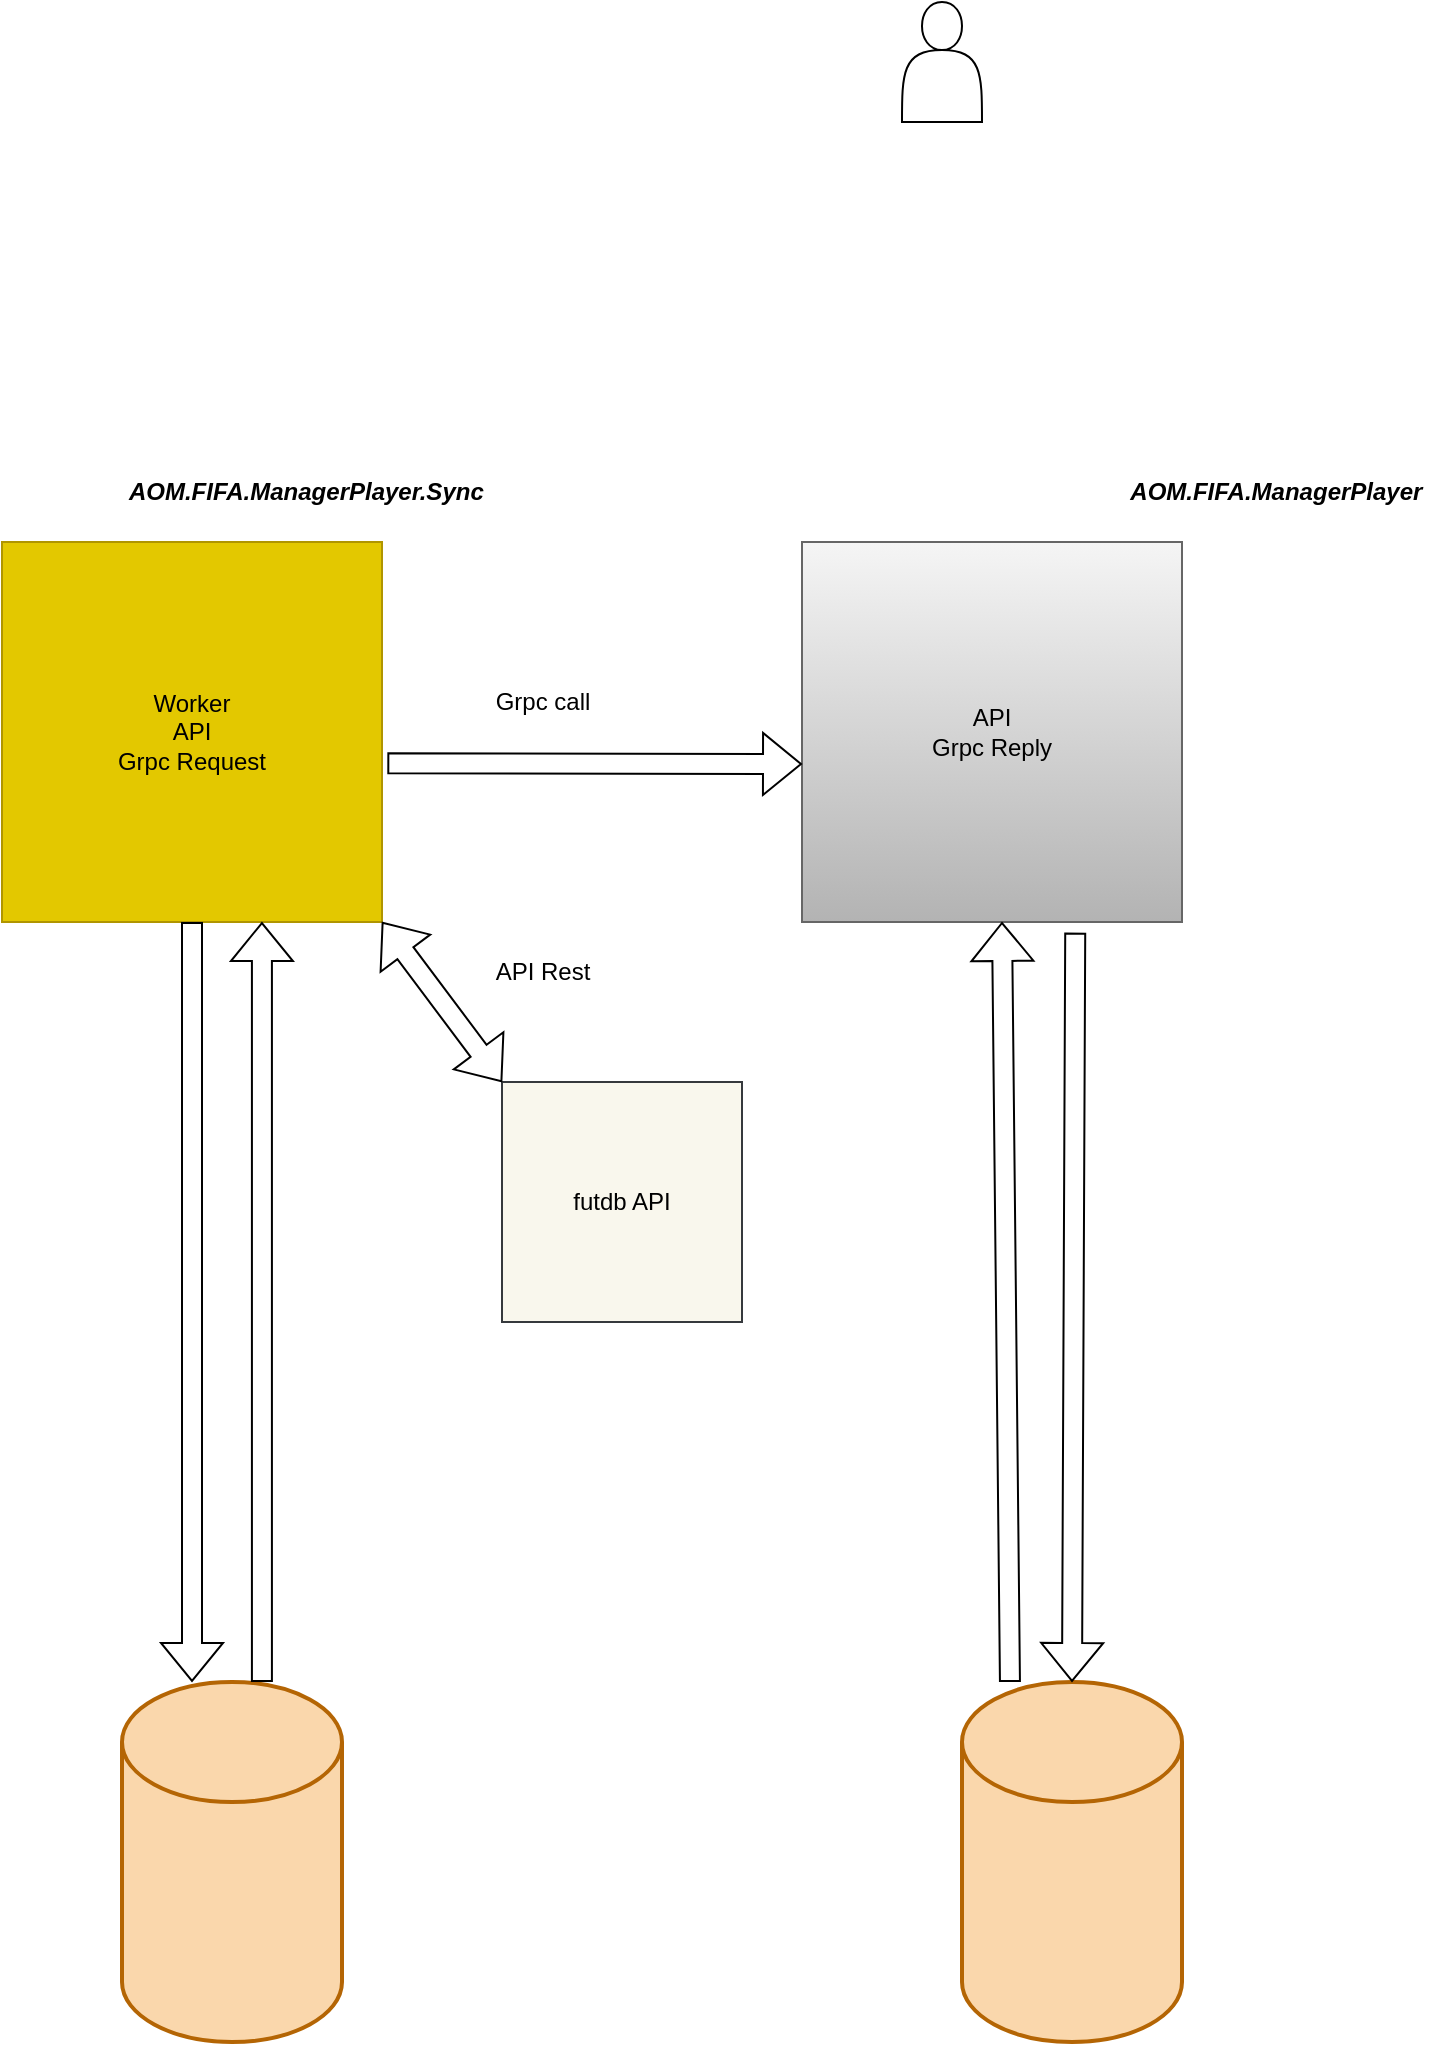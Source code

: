 <mxfile version="20.6.2" type="github">
  <diagram id="fmBw7mxjbvWGm2GWvBtQ" name="Página-1">
    <mxGraphModel dx="2062" dy="1114" grid="1" gridSize="10" guides="1" tooltips="1" connect="1" arrows="1" fold="1" page="1" pageScale="1" pageWidth="827" pageHeight="1169" math="0" shadow="0">
      <root>
        <mxCell id="0" />
        <mxCell id="1" parent="0" />
        <mxCell id="j1v4Q9wKb9o2JD1riZlh-1" value="" style="strokeWidth=2;html=1;shape=mxgraph.flowchart.database;whiteSpace=wrap;fillColor=#fad7ac;strokeColor=#b46504;" vertex="1" parent="1">
          <mxGeometry x="100" y="880" width="110" height="180" as="geometry" />
        </mxCell>
        <mxCell id="j1v4Q9wKb9o2JD1riZlh-2" value="" style="strokeWidth=2;html=1;shape=mxgraph.flowchart.database;whiteSpace=wrap;fillColor=#fad7ac;strokeColor=#b46504;" vertex="1" parent="1">
          <mxGeometry x="520" y="880" width="110" height="180" as="geometry" />
        </mxCell>
        <mxCell id="j1v4Q9wKb9o2JD1riZlh-3" value="" style="shape=actor;whiteSpace=wrap;html=1;" vertex="1" parent="1">
          <mxGeometry x="490" y="40" width="40" height="60" as="geometry" />
        </mxCell>
        <mxCell id="j1v4Q9wKb9o2JD1riZlh-5" value="Worker&lt;br&gt;API&lt;br&gt;Grpc Request" style="whiteSpace=wrap;html=1;aspect=fixed;fillColor=#e3c800;strokeColor=#B09500;fontColor=#000000;" vertex="1" parent="1">
          <mxGeometry x="40" y="310" width="190" height="190" as="geometry" />
        </mxCell>
        <mxCell id="j1v4Q9wKb9o2JD1riZlh-6" value="API&lt;br&gt;Grpc Reply" style="whiteSpace=wrap;html=1;aspect=fixed;fillColor=#f5f5f5;gradientColor=#b3b3b3;strokeColor=#666666;" vertex="1" parent="1">
          <mxGeometry x="440" y="310" width="190" height="190" as="geometry" />
        </mxCell>
        <mxCell id="j1v4Q9wKb9o2JD1riZlh-11" value="futdb API&lt;br&gt;" style="whiteSpace=wrap;html=1;aspect=fixed;fillColor=#f9f7ed;strokeColor=#36393d;" vertex="1" parent="1">
          <mxGeometry x="290" y="580" width="120" height="120" as="geometry" />
        </mxCell>
        <mxCell id="j1v4Q9wKb9o2JD1riZlh-22" value="" style="shape=flexArrow;endArrow=classic;startArrow=classic;html=1;rounded=0;exitX=0;exitY=0;exitDx=0;exitDy=0;entryX=1;entryY=1;entryDx=0;entryDy=0;" edge="1" parent="1" source="j1v4Q9wKb9o2JD1riZlh-11" target="j1v4Q9wKb9o2JD1riZlh-5">
          <mxGeometry width="100" height="100" relative="1" as="geometry">
            <mxPoint x="250" y="540" as="sourcePoint" />
            <mxPoint x="350" y="440" as="targetPoint" />
          </mxGeometry>
        </mxCell>
        <mxCell id="j1v4Q9wKb9o2JD1riZlh-23" value="API Rest" style="text;html=1;align=center;verticalAlign=middle;resizable=0;points=[];autosize=1;strokeColor=none;fillColor=none;" vertex="1" parent="1">
          <mxGeometry x="275" y="510" width="70" height="30" as="geometry" />
        </mxCell>
        <mxCell id="j1v4Q9wKb9o2JD1riZlh-25" value="" style="shape=flexArrow;endArrow=classic;html=1;rounded=0;exitX=1.014;exitY=0.582;exitDx=0;exitDy=0;exitPerimeter=0;" edge="1" parent="1" source="j1v4Q9wKb9o2JD1riZlh-5">
          <mxGeometry width="50" height="50" relative="1" as="geometry">
            <mxPoint x="280" y="430" as="sourcePoint" />
            <mxPoint x="440" y="421" as="targetPoint" />
          </mxGeometry>
        </mxCell>
        <mxCell id="j1v4Q9wKb9o2JD1riZlh-26" value="Grpc call&lt;br&gt;" style="text;html=1;align=center;verticalAlign=middle;resizable=0;points=[];autosize=1;strokeColor=none;fillColor=none;" vertex="1" parent="1">
          <mxGeometry x="275" y="375" width="70" height="30" as="geometry" />
        </mxCell>
        <mxCell id="j1v4Q9wKb9o2JD1riZlh-28" value="" style="shape=flexArrow;endArrow=classic;html=1;rounded=0;exitX=0.5;exitY=1;exitDx=0;exitDy=0;" edge="1" parent="1" source="j1v4Q9wKb9o2JD1riZlh-5">
          <mxGeometry width="50" height="50" relative="1" as="geometry">
            <mxPoint x="40" y="680" as="sourcePoint" />
            <mxPoint x="135" y="880" as="targetPoint" />
          </mxGeometry>
        </mxCell>
        <mxCell id="j1v4Q9wKb9o2JD1riZlh-29" value="" style="shape=flexArrow;endArrow=classic;html=1;rounded=0;entryX=0.684;entryY=1;entryDx=0;entryDy=0;entryPerimeter=0;exitX=0.636;exitY=0;exitDx=0;exitDy=0;exitPerimeter=0;" edge="1" parent="1" source="j1v4Q9wKb9o2JD1riZlh-1" target="j1v4Q9wKb9o2JD1riZlh-5">
          <mxGeometry width="50" height="50" relative="1" as="geometry">
            <mxPoint x="170" y="680" as="sourcePoint" />
            <mxPoint x="200" y="510" as="targetPoint" />
          </mxGeometry>
        </mxCell>
        <mxCell id="j1v4Q9wKb9o2JD1riZlh-31" value="" style="shape=flexArrow;endArrow=classic;html=1;rounded=0;exitX=0.218;exitY=0;exitDx=0;exitDy=0;exitPerimeter=0;" edge="1" parent="1" source="j1v4Q9wKb9o2JD1riZlh-2">
          <mxGeometry width="50" height="50" relative="1" as="geometry">
            <mxPoint x="490" y="550" as="sourcePoint" />
            <mxPoint x="540" y="500" as="targetPoint" />
          </mxGeometry>
        </mxCell>
        <mxCell id="j1v4Q9wKb9o2JD1riZlh-32" value="" style="shape=flexArrow;endArrow=classic;html=1;rounded=0;exitX=0.719;exitY=1.028;exitDx=0;exitDy=0;exitPerimeter=0;entryX=0.5;entryY=0;entryDx=0;entryDy=0;entryPerimeter=0;" edge="1" parent="1" source="j1v4Q9wKb9o2JD1riZlh-6" target="j1v4Q9wKb9o2JD1riZlh-2">
          <mxGeometry width="50" height="50" relative="1" as="geometry">
            <mxPoint x="610" y="680" as="sourcePoint" />
            <mxPoint x="600" y="840" as="targetPoint" />
          </mxGeometry>
        </mxCell>
        <mxCell id="j1v4Q9wKb9o2JD1riZlh-34" value="&amp;nbsp;AOM.FIFA.ManagerPlayer.Sync" style="text;html=1;align=center;verticalAlign=middle;resizable=0;points=[];autosize=1;strokeColor=none;fillColor=none;fontStyle=3" vertex="1" parent="1">
          <mxGeometry x="90" y="270" width="200" height="30" as="geometry" />
        </mxCell>
        <mxCell id="j1v4Q9wKb9o2JD1riZlh-35" value="&amp;nbsp;AOM.FIFA.ManagerPlayer" style="text;html=1;align=center;verticalAlign=middle;resizable=0;points=[];autosize=1;strokeColor=none;fillColor=none;fontStyle=3" vertex="1" parent="1">
          <mxGeometry x="590" y="270" width="170" height="30" as="geometry" />
        </mxCell>
      </root>
    </mxGraphModel>
  </diagram>
</mxfile>
